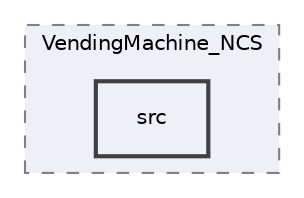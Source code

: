 digraph "/home/andre/Secretária/VendingMachine_Andre84911/VendingMachine_NCS/src"
{
 // LATEX_PDF_SIZE
  edge [fontname="Helvetica",fontsize="10",labelfontname="Helvetica",labelfontsize="10"];
  node [fontname="Helvetica",fontsize="10",shape=record];
  compound=true
  subgraph clusterdir_bd796d98a7a7e232e5ad797db600faef {
    graph [ bgcolor="#edf0f7", pencolor="grey50", style="filled,dashed,", label="VendingMachine_NCS", fontname="Helvetica", fontsize="10", URL="dir_bd796d98a7a7e232e5ad797db600faef.html"]
  dir_05c8ee3c8d3b37518563dcf5b153aeee [shape=box, label="src", style="filled,bold,", fillcolor="#edf0f7", color="grey25", URL="dir_05c8ee3c8d3b37518563dcf5b153aeee.html"];
  }
}
